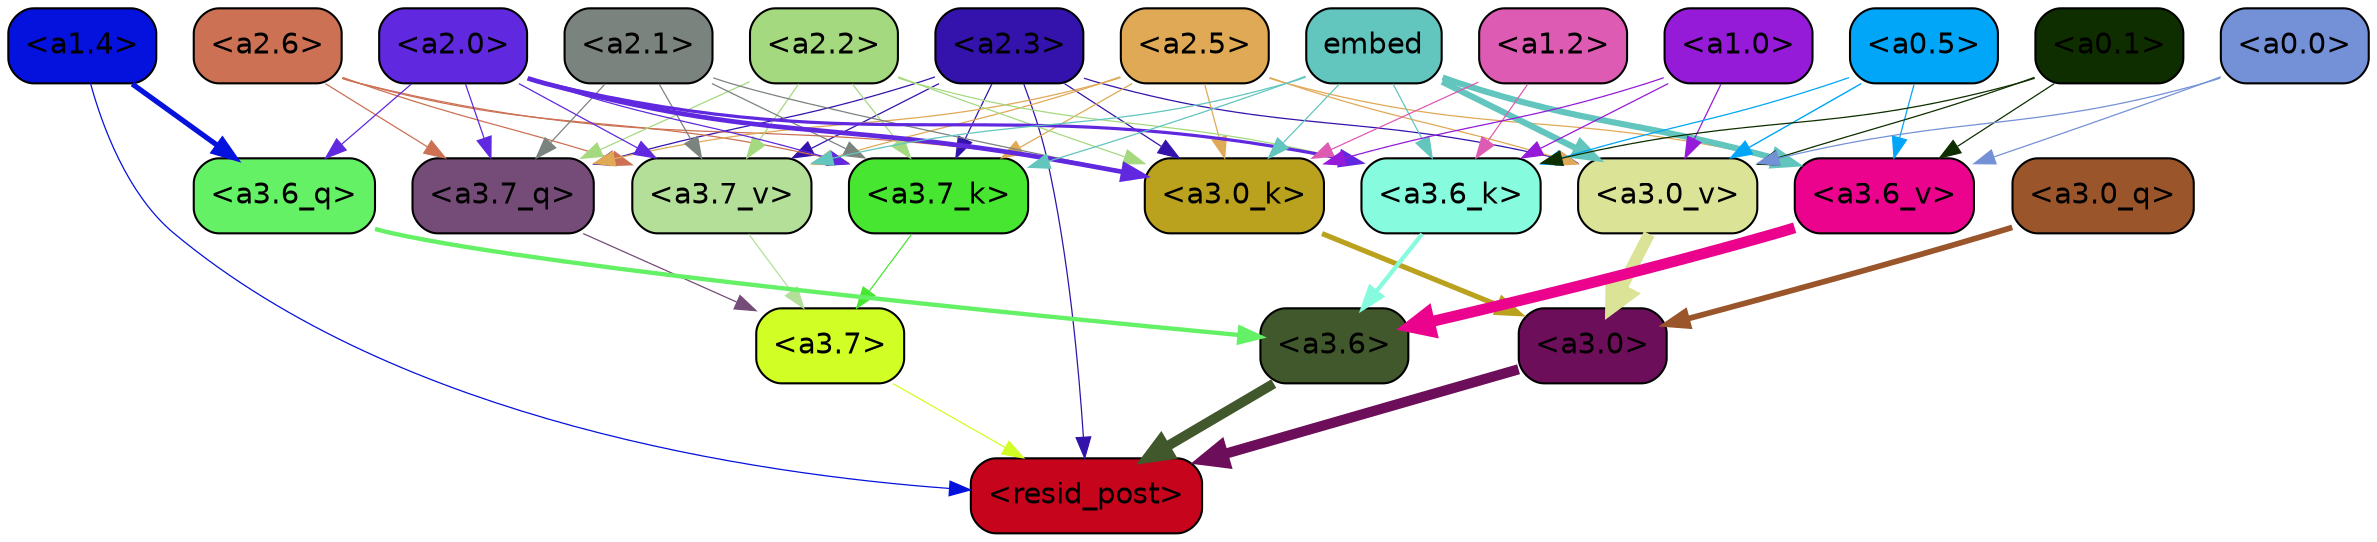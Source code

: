 strict digraph "" {
	graph [bgcolor=transparent,
		layout=dot,
		overlap=false,
		splines=true
	];
	"<a3.7>"	[color=black,
		fillcolor="#d1fe25",
		fontname=Helvetica,
		shape=box,
		style="filled, rounded"];
	"<resid_post>"	[color=black,
		fillcolor="#c6041b",
		fontname=Helvetica,
		shape=box,
		style="filled, rounded"];
	"<a3.7>" -> "<resid_post>"	[color="#d1fe25",
		penwidth=0.6];
	"<a3.6>"	[color=black,
		fillcolor="#40582b",
		fontname=Helvetica,
		shape=box,
		style="filled, rounded"];
	"<a3.6>" -> "<resid_post>"	[color="#40582b",
		penwidth=4.753257989883423];
	"<a3.0>"	[color=black,
		fillcolor="#6c0e59",
		fontname=Helvetica,
		shape=box,
		style="filled, rounded"];
	"<a3.0>" -> "<resid_post>"	[color="#6c0e59",
		penwidth=4.90053927898407];
	"<a2.3>"	[color=black,
		fillcolor="#3412ac",
		fontname=Helvetica,
		shape=box,
		style="filled, rounded"];
	"<a2.3>" -> "<resid_post>"	[color="#3412ac",
		penwidth=0.6];
	"<a3.7_q>"	[color=black,
		fillcolor="#754b78",
		fontname=Helvetica,
		shape=box,
		style="filled, rounded"];
	"<a2.3>" -> "<a3.7_q>"	[color="#3412ac",
		penwidth=0.6];
	"<a3.7_k>"	[color=black,
		fillcolor="#46e631",
		fontname=Helvetica,
		shape=box,
		style="filled, rounded"];
	"<a2.3>" -> "<a3.7_k>"	[color="#3412ac",
		penwidth=0.6];
	"<a3.0_k>"	[color=black,
		fillcolor="#baa11e",
		fontname=Helvetica,
		shape=box,
		style="filled, rounded"];
	"<a2.3>" -> "<a3.0_k>"	[color="#3412ac",
		penwidth=0.6];
	"<a3.7_v>"	[color=black,
		fillcolor="#b4df98",
		fontname=Helvetica,
		shape=box,
		style="filled, rounded"];
	"<a2.3>" -> "<a3.7_v>"	[color="#3412ac",
		penwidth=0.6];
	"<a3.0_v>"	[color=black,
		fillcolor="#dbe396",
		fontname=Helvetica,
		shape=box,
		style="filled, rounded"];
	"<a2.3>" -> "<a3.0_v>"	[color="#3412ac",
		penwidth=0.6];
	"<a1.4>"	[color=black,
		fillcolor="#0511dd",
		fontname=Helvetica,
		shape=box,
		style="filled, rounded"];
	"<a1.4>" -> "<resid_post>"	[color="#0511dd",
		penwidth=0.6];
	"<a3.6_q>"	[color=black,
		fillcolor="#65f166",
		fontname=Helvetica,
		shape=box,
		style="filled, rounded"];
	"<a1.4>" -> "<a3.6_q>"	[color="#0511dd",
		penwidth=2.5149343013763428];
	"<a3.7_q>" -> "<a3.7>"	[color="#754b78",
		penwidth=0.6];
	"<a3.6_q>" -> "<a3.6>"	[color="#65f166",
		penwidth=2.091020345687866];
	"<a3.0_q>"	[color=black,
		fillcolor="#9b552b",
		fontname=Helvetica,
		shape=box,
		style="filled, rounded"];
	"<a3.0_q>" -> "<a3.0>"	[color="#9b552b",
		penwidth=2.7421876192092896];
	"<a3.7_k>" -> "<a3.7>"	[color="#46e631",
		penwidth=0.6];
	"<a3.6_k>"	[color=black,
		fillcolor="#86fbde",
		fontname=Helvetica,
		shape=box,
		style="filled, rounded"];
	"<a3.6_k>" -> "<a3.6>"	[color="#86fbde",
		penwidth=2.048597991466522];
	"<a3.0_k>" -> "<a3.0>"	[color="#baa11e",
		penwidth=2.476402521133423];
	"<a3.7_v>" -> "<a3.7>"	[color="#b4df98",
		penwidth=0.6];
	"<a3.6_v>"	[color=black,
		fillcolor="#eb038e",
		fontname=Helvetica,
		shape=box,
		style="filled, rounded"];
	"<a3.6_v>" -> "<a3.6>"	[color="#eb038e",
		penwidth=5.2550448179244995];
	"<a3.0_v>" -> "<a3.0>"	[color="#dbe396",
		penwidth=5.652270674705505];
	"<a2.6>"	[color=black,
		fillcolor="#cc7154",
		fontname=Helvetica,
		shape=box,
		style="filled, rounded"];
	"<a2.6>" -> "<a3.7_q>"	[color="#cc7154",
		penwidth=0.6];
	"<a2.6>" -> "<a3.7_k>"	[color="#cc7154",
		penwidth=0.6];
	"<a2.6>" -> "<a3.0_k>"	[color="#cc7154",
		penwidth=0.6];
	"<a2.6>" -> "<a3.7_v>"	[color="#cc7154",
		penwidth=0.6];
	"<a2.5>"	[color=black,
		fillcolor="#e0a956",
		fontname=Helvetica,
		shape=box,
		style="filled, rounded"];
	"<a2.5>" -> "<a3.7_q>"	[color="#e0a956",
		penwidth=0.6];
	"<a2.5>" -> "<a3.7_k>"	[color="#e0a956",
		penwidth=0.6];
	"<a2.5>" -> "<a3.0_k>"	[color="#e0a956",
		penwidth=0.6];
	"<a2.5>" -> "<a3.7_v>"	[color="#e0a956",
		penwidth=0.6];
	"<a2.5>" -> "<a3.6_v>"	[color="#e0a956",
		penwidth=0.6];
	"<a2.5>" -> "<a3.0_v>"	[color="#e0a956",
		penwidth=0.6];
	"<a2.2>"	[color=black,
		fillcolor="#a5d97f",
		fontname=Helvetica,
		shape=box,
		style="filled, rounded"];
	"<a2.2>" -> "<a3.7_q>"	[color="#a5d97f",
		penwidth=0.6];
	"<a2.2>" -> "<a3.7_k>"	[color="#a5d97f",
		penwidth=0.6];
	"<a2.2>" -> "<a3.6_k>"	[color="#a5d97f",
		penwidth=0.6];
	"<a2.2>" -> "<a3.0_k>"	[color="#a5d97f",
		penwidth=0.6];
	"<a2.2>" -> "<a3.7_v>"	[color="#a5d97f",
		penwidth=0.6];
	"<a2.1>"	[color=black,
		fillcolor="#7b837f",
		fontname=Helvetica,
		shape=box,
		style="filled, rounded"];
	"<a2.1>" -> "<a3.7_q>"	[color="#7b837f",
		penwidth=0.6];
	"<a2.1>" -> "<a3.7_k>"	[color="#7b837f",
		penwidth=0.6];
	"<a2.1>" -> "<a3.0_k>"	[color="#7b837f",
		penwidth=0.6];
	"<a2.1>" -> "<a3.7_v>"	[color="#7b837f",
		penwidth=0.6];
	"<a2.0>"	[color=black,
		fillcolor="#6028df",
		fontname=Helvetica,
		shape=box,
		style="filled, rounded"];
	"<a2.0>" -> "<a3.7_q>"	[color="#6028df",
		penwidth=0.6];
	"<a2.0>" -> "<a3.6_q>"	[color="#6028df",
		penwidth=0.6];
	"<a2.0>" -> "<a3.7_k>"	[color="#6028df",
		penwidth=0.6];
	"<a2.0>" -> "<a3.6_k>"	[color="#6028df",
		penwidth=1.5290023684501648];
	"<a2.0>" -> "<a3.0_k>"	[color="#6028df",
		penwidth=2.2635570764541626];
	"<a2.0>" -> "<a3.7_v>"	[color="#6028df",
		penwidth=0.6];
	embed	[color=black,
		fillcolor="#62c5be",
		fontname=Helvetica,
		shape=box,
		style="filled, rounded"];
	embed -> "<a3.7_k>"	[color="#62c5be",
		penwidth=0.6];
	embed -> "<a3.6_k>"	[color="#62c5be",
		penwidth=0.6];
	embed -> "<a3.0_k>"	[color="#62c5be",
		penwidth=0.6];
	embed -> "<a3.7_v>"	[color="#62c5be",
		penwidth=0.6];
	embed -> "<a3.6_v>"	[color="#62c5be",
		penwidth=2.9556376338005066];
	embed -> "<a3.0_v>"	[color="#62c5be",
		penwidth=2.972973108291626];
	"<a1.2>"	[color=black,
		fillcolor="#de5bb3",
		fontname=Helvetica,
		shape=box,
		style="filled, rounded"];
	"<a1.2>" -> "<a3.6_k>"	[color="#de5bb3",
		penwidth=0.6];
	"<a1.2>" -> "<a3.0_k>"	[color="#de5bb3",
		penwidth=0.6];
	"<a1.0>"	[color=black,
		fillcolor="#951bd8",
		fontname=Helvetica,
		shape=box,
		style="filled, rounded"];
	"<a1.0>" -> "<a3.6_k>"	[color="#951bd8",
		penwidth=0.6];
	"<a1.0>" -> "<a3.0_k>"	[color="#951bd8",
		penwidth=0.6];
	"<a1.0>" -> "<a3.0_v>"	[color="#951bd8",
		penwidth=0.6];
	"<a0.5>"	[color=black,
		fillcolor="#01a6f8",
		fontname=Helvetica,
		shape=box,
		style="filled, rounded"];
	"<a0.5>" -> "<a3.6_k>"	[color="#01a6f8",
		penwidth=0.6];
	"<a0.5>" -> "<a3.6_v>"	[color="#01a6f8",
		penwidth=0.6];
	"<a0.5>" -> "<a3.0_v>"	[color="#01a6f8",
		penwidth=0.6790935099124908];
	"<a0.1>"	[color=black,
		fillcolor="#0e2e00",
		fontname=Helvetica,
		shape=box,
		style="filled, rounded"];
	"<a0.1>" -> "<a3.6_k>"	[color="#0e2e00",
		penwidth=0.6];
	"<a0.1>" -> "<a3.6_v>"	[color="#0e2e00",
		penwidth=0.6];
	"<a0.1>" -> "<a3.0_v>"	[color="#0e2e00",
		penwidth=0.6];
	"<a0.0>"	[color=black,
		fillcolor="#7491d7",
		fontname=Helvetica,
		shape=box,
		style="filled, rounded"];
	"<a0.0>" -> "<a3.6_v>"	[color="#7491d7",
		penwidth=0.6];
	"<a0.0>" -> "<a3.0_v>"	[color="#7491d7",
		penwidth=0.6];
}
